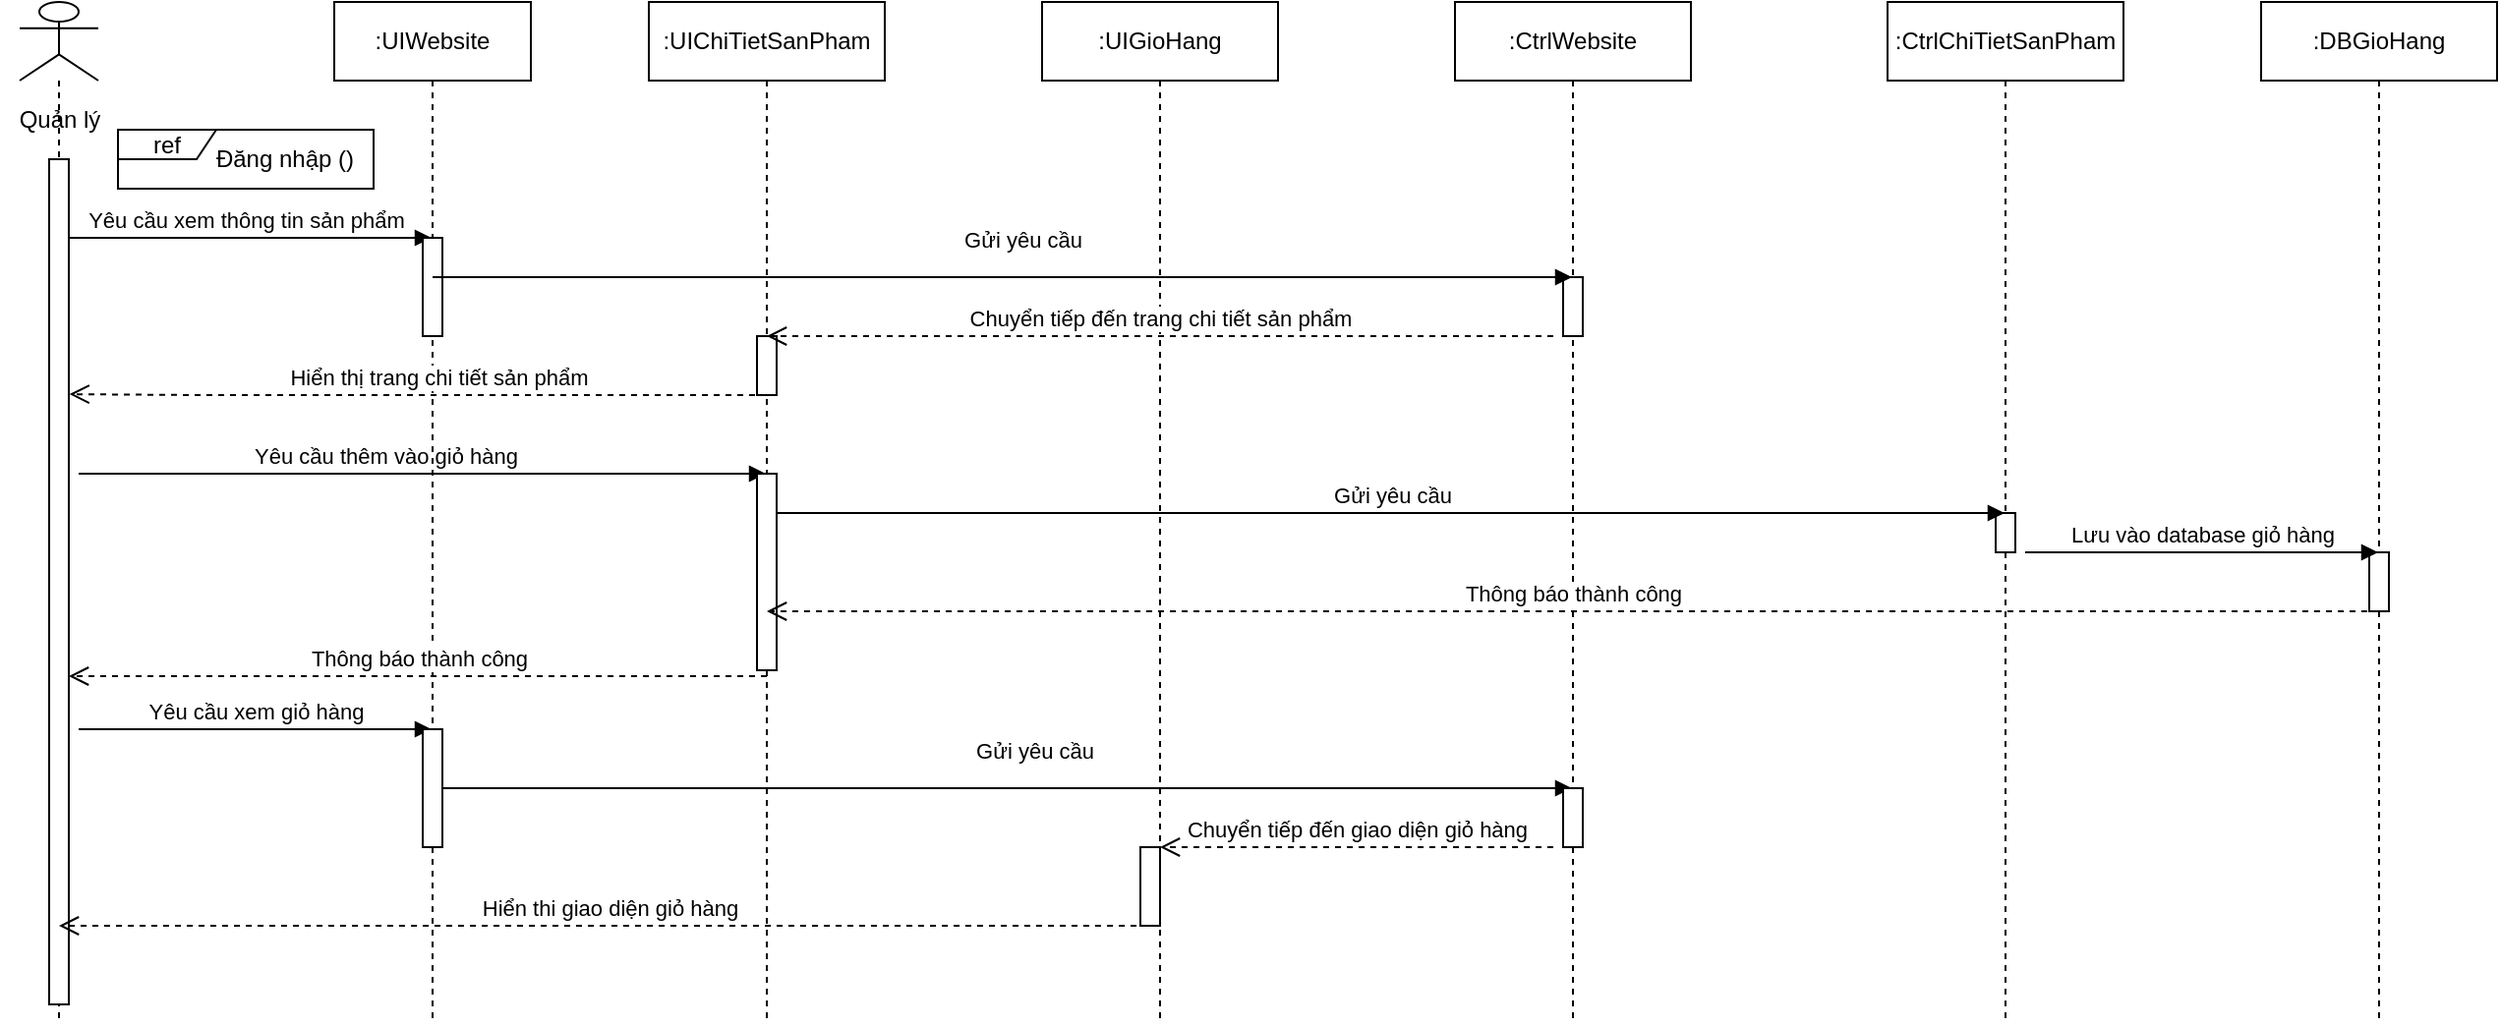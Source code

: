<mxfile version="13.6.3" type="device"><diagram id="C5RBs43oDa-KdzZeNtuy" name="Page-1"><mxGraphModel dx="1383" dy="753" grid="1" gridSize="10" guides="1" tooltips="1" connect="1" arrows="1" fold="1" page="1" pageScale="1" pageWidth="827" pageHeight="1169" math="0" shadow="0"><root><mxCell id="WIyWlLk6GJQsqaUBKTNV-0"/><mxCell id="WIyWlLk6GJQsqaUBKTNV-1" parent="WIyWlLk6GJQsqaUBKTNV-0"/><mxCell id="Z5IkSei_Hy6FdynFyds2-92" value="" style="shape=umlLifeline;participant=umlActor;perimeter=lifelinePerimeter;whiteSpace=wrap;html=1;container=1;collapsible=0;recursiveResize=0;verticalAlign=top;spacingTop=36;outlineConnect=0;" vertex="1" parent="WIyWlLk6GJQsqaUBKTNV-1"><mxGeometry x="60" y="120" width="40" height="520" as="geometry"/></mxCell><mxCell id="Z5IkSei_Hy6FdynFyds2-93" value="Quản lý" style="text;html=1;align=center;verticalAlign=middle;resizable=0;points=[];autosize=1;" vertex="1" parent="Z5IkSei_Hy6FdynFyds2-92"><mxGeometry x="-10" y="50" width="60" height="20" as="geometry"/></mxCell><mxCell id="Z5IkSei_Hy6FdynFyds2-102" value="Yêu cầu xem thông tin sản phẩm" style="html=1;verticalAlign=bottom;endArrow=block;" edge="1" parent="Z5IkSei_Hy6FdynFyds2-92" target="Z5IkSei_Hy6FdynFyds2-94"><mxGeometry width="80" relative="1" as="geometry"><mxPoint x="20" y="120" as="sourcePoint"/><mxPoint x="100" y="120" as="targetPoint"/></mxGeometry></mxCell><mxCell id="Z5IkSei_Hy6FdynFyds2-106" value="" style="html=1;points=[];perimeter=orthogonalPerimeter;" vertex="1" parent="Z5IkSei_Hy6FdynFyds2-92"><mxGeometry x="15" y="80" width="10" height="430" as="geometry"/></mxCell><mxCell id="Z5IkSei_Hy6FdynFyds2-113" value="Yêu cầu thêm vào giỏ hàng" style="html=1;verticalAlign=bottom;endArrow=block;" edge="1" parent="Z5IkSei_Hy6FdynFyds2-92" target="Z5IkSei_Hy6FdynFyds2-95"><mxGeometry x="-0.109" width="80" relative="1" as="geometry"><mxPoint x="30" y="240" as="sourcePoint"/><mxPoint x="110" y="240" as="targetPoint"/><mxPoint as="offset"/></mxGeometry></mxCell><mxCell id="Z5IkSei_Hy6FdynFyds2-122" value="Yêu cầu xem giỏ hàng" style="html=1;verticalAlign=bottom;endArrow=block;" edge="1" parent="Z5IkSei_Hy6FdynFyds2-92" target="Z5IkSei_Hy6FdynFyds2-94"><mxGeometry width="80" relative="1" as="geometry"><mxPoint x="30" y="370" as="sourcePoint"/><mxPoint x="110" y="370" as="targetPoint"/></mxGeometry></mxCell><mxCell id="Z5IkSei_Hy6FdynFyds2-94" value=":UIWebsite" style="shape=umlLifeline;perimeter=lifelinePerimeter;whiteSpace=wrap;html=1;container=1;collapsible=0;recursiveResize=0;outlineConnect=0;" vertex="1" parent="WIyWlLk6GJQsqaUBKTNV-1"><mxGeometry x="220" y="120" width="100" height="520" as="geometry"/></mxCell><mxCell id="Z5IkSei_Hy6FdynFyds2-107" value="" style="html=1;points=[];perimeter=orthogonalPerimeter;" vertex="1" parent="Z5IkSei_Hy6FdynFyds2-94"><mxGeometry x="45" y="120" width="10" height="50" as="geometry"/></mxCell><mxCell id="Z5IkSei_Hy6FdynFyds2-123" value="Gửi yêu cầu" style="html=1;verticalAlign=bottom;endArrow=block;" edge="1" parent="Z5IkSei_Hy6FdynFyds2-94" target="Z5IkSei_Hy6FdynFyds2-98"><mxGeometry x="0.054" y="10" width="80" relative="1" as="geometry"><mxPoint x="50" y="400" as="sourcePoint"/><mxPoint x="130" y="400" as="targetPoint"/><mxPoint as="offset"/></mxGeometry></mxCell><mxCell id="Z5IkSei_Hy6FdynFyds2-124" value="" style="html=1;points=[];perimeter=orthogonalPerimeter;" vertex="1" parent="Z5IkSei_Hy6FdynFyds2-94"><mxGeometry x="45" y="370" width="10" height="60" as="geometry"/></mxCell><mxCell id="Z5IkSei_Hy6FdynFyds2-95" value=":UIChiTietSanPham" style="shape=umlLifeline;perimeter=lifelinePerimeter;whiteSpace=wrap;html=1;container=1;collapsible=0;recursiveResize=0;outlineConnect=0;" vertex="1" parent="WIyWlLk6GJQsqaUBKTNV-1"><mxGeometry x="380" y="120" width="120" height="520" as="geometry"/></mxCell><mxCell id="Z5IkSei_Hy6FdynFyds2-115" value="" style="html=1;points=[];perimeter=orthogonalPerimeter;" vertex="1" parent="Z5IkSei_Hy6FdynFyds2-95"><mxGeometry x="55" y="240" width="10" height="100" as="geometry"/></mxCell><mxCell id="Z5IkSei_Hy6FdynFyds2-133" value="" style="html=1;points=[];perimeter=orthogonalPerimeter;" vertex="1" parent="Z5IkSei_Hy6FdynFyds2-95"><mxGeometry x="55" y="170" width="10" height="30" as="geometry"/></mxCell><mxCell id="Z5IkSei_Hy6FdynFyds2-96" value=":UIGioHang" style="shape=umlLifeline;perimeter=lifelinePerimeter;whiteSpace=wrap;html=1;container=1;collapsible=0;recursiveResize=0;outlineConnect=0;" vertex="1" parent="WIyWlLk6GJQsqaUBKTNV-1"><mxGeometry x="580" y="120" width="120" height="520" as="geometry"/></mxCell><mxCell id="Z5IkSei_Hy6FdynFyds2-136" value="" style="html=1;points=[];perimeter=orthogonalPerimeter;" vertex="1" parent="Z5IkSei_Hy6FdynFyds2-96"><mxGeometry x="50" y="430" width="10" height="40" as="geometry"/></mxCell><mxCell id="Z5IkSei_Hy6FdynFyds2-97" value=":CtrlChiTietSanPham" style="shape=umlLifeline;perimeter=lifelinePerimeter;whiteSpace=wrap;html=1;container=1;collapsible=0;recursiveResize=0;outlineConnect=0;" vertex="1" parent="WIyWlLk6GJQsqaUBKTNV-1"><mxGeometry x="1010" y="120" width="120" height="520" as="geometry"/></mxCell><mxCell id="Z5IkSei_Hy6FdynFyds2-117" value="" style="html=1;points=[];perimeter=orthogonalPerimeter;" vertex="1" parent="Z5IkSei_Hy6FdynFyds2-97"><mxGeometry x="55" y="260" width="10" height="20" as="geometry"/></mxCell><mxCell id="Z5IkSei_Hy6FdynFyds2-98" value=":CtrlWebsite" style="shape=umlLifeline;perimeter=lifelinePerimeter;whiteSpace=wrap;html=1;container=1;collapsible=0;recursiveResize=0;outlineConnect=0;" vertex="1" parent="WIyWlLk6GJQsqaUBKTNV-1"><mxGeometry x="790" y="120" width="120" height="520" as="geometry"/></mxCell><mxCell id="Z5IkSei_Hy6FdynFyds2-108" value="" style="html=1;points=[];perimeter=orthogonalPerimeter;" vertex="1" parent="Z5IkSei_Hy6FdynFyds2-98"><mxGeometry x="55" y="140" width="10" height="30" as="geometry"/></mxCell><mxCell id="Z5IkSei_Hy6FdynFyds2-125" value="" style="html=1;points=[];perimeter=orthogonalPerimeter;" vertex="1" parent="Z5IkSei_Hy6FdynFyds2-98"><mxGeometry x="55" y="400" width="10" height="30" as="geometry"/></mxCell><mxCell id="Z5IkSei_Hy6FdynFyds2-99" value=":DBGioHang" style="shape=umlLifeline;perimeter=lifelinePerimeter;whiteSpace=wrap;html=1;container=1;collapsible=0;recursiveResize=0;outlineConnect=0;" vertex="1" parent="WIyWlLk6GJQsqaUBKTNV-1"><mxGeometry x="1200" y="120" width="120" height="520" as="geometry"/></mxCell><mxCell id="Z5IkSei_Hy6FdynFyds2-121" value="" style="html=1;points=[];perimeter=orthogonalPerimeter;" vertex="1" parent="Z5IkSei_Hy6FdynFyds2-99"><mxGeometry x="55" y="280" width="10" height="30" as="geometry"/></mxCell><mxCell id="Z5IkSei_Hy6FdynFyds2-103" value="Hiển thị trang chi tiết sản phẩm" style="html=1;verticalAlign=bottom;endArrow=open;dashed=1;endSize=8;entryX=1.033;entryY=0.278;entryDx=0;entryDy=0;entryPerimeter=0;" edge="1" parent="WIyWlLk6GJQsqaUBKTNV-1" target="Z5IkSei_Hy6FdynFyds2-106"><mxGeometry x="-0.057" relative="1" as="geometry"><mxPoint x="440" y="320" as="sourcePoint"/><mxPoint x="160" y="280" as="targetPoint"/><Array as="points"><mxPoint x="340" y="320"/><mxPoint x="190" y="320"/><mxPoint x="150" y="320"/></Array><mxPoint as="offset"/></mxGeometry></mxCell><mxCell id="Z5IkSei_Hy6FdynFyds2-104" value="Gửi yêu cầu" style="html=1;verticalAlign=bottom;endArrow=block;" edge="1" parent="WIyWlLk6GJQsqaUBKTNV-1" target="Z5IkSei_Hy6FdynFyds2-98"><mxGeometry x="0.034" y="10" width="80" relative="1" as="geometry"><mxPoint x="270" y="260" as="sourcePoint"/><mxPoint x="320" y="280" as="targetPoint"/><Array as="points"><mxPoint x="500" y="260"/></Array><mxPoint as="offset"/></mxGeometry></mxCell><mxCell id="Z5IkSei_Hy6FdynFyds2-111" value="ref" style="shape=umlFrame;whiteSpace=wrap;html=1;width=50;height=15;" vertex="1" parent="WIyWlLk6GJQsqaUBKTNV-1"><mxGeometry x="110" y="185" width="130" height="30" as="geometry"/></mxCell><mxCell id="Z5IkSei_Hy6FdynFyds2-112" value="Đăng nhập ()" style="text;html=1;strokeColor=none;fillColor=none;align=center;verticalAlign=middle;whiteSpace=wrap;rounded=0;" vertex="1" parent="WIyWlLk6GJQsqaUBKTNV-1"><mxGeometry x="150" y="190" width="90" height="20" as="geometry"/></mxCell><mxCell id="Z5IkSei_Hy6FdynFyds2-114" value="Gửi yêu cầu" style="html=1;verticalAlign=bottom;endArrow=block;" edge="1" parent="WIyWlLk6GJQsqaUBKTNV-1" source="Z5IkSei_Hy6FdynFyds2-115" target="Z5IkSei_Hy6FdynFyds2-97"><mxGeometry width="80" relative="1" as="geometry"><mxPoint x="440" y="400" as="sourcePoint"/><mxPoint x="520" y="400" as="targetPoint"/><Array as="points"><mxPoint x="630" y="380"/></Array></mxGeometry></mxCell><mxCell id="Z5IkSei_Hy6FdynFyds2-116" value="Lưu vào database giỏ hàng" style="html=1;verticalAlign=bottom;endArrow=block;" edge="1" parent="WIyWlLk6GJQsqaUBKTNV-1" target="Z5IkSei_Hy6FdynFyds2-99"><mxGeometry width="80" relative="1" as="geometry"><mxPoint x="1080" y="400" as="sourcePoint"/><mxPoint x="1120" y="440" as="targetPoint"/><Array as="points"><mxPoint x="1090" y="400"/></Array></mxGeometry></mxCell><mxCell id="Z5IkSei_Hy6FdynFyds2-119" value="Thông báo thành công" style="html=1;verticalAlign=bottom;endArrow=open;dashed=1;endSize=8;" edge="1" parent="WIyWlLk6GJQsqaUBKTNV-1" target="Z5IkSei_Hy6FdynFyds2-95"><mxGeometry relative="1" as="geometry"><mxPoint x="1260" y="430" as="sourcePoint"/><mxPoint x="1070" y="430" as="targetPoint"/></mxGeometry></mxCell><mxCell id="Z5IkSei_Hy6FdynFyds2-120" value="Thông báo thành công" style="html=1;verticalAlign=bottom;endArrow=open;dashed=1;endSize=8;" edge="1" parent="WIyWlLk6GJQsqaUBKTNV-1" target="Z5IkSei_Hy6FdynFyds2-106"><mxGeometry relative="1" as="geometry"><mxPoint x="440" y="463" as="sourcePoint"/><mxPoint x="960" y="460" as="targetPoint"/></mxGeometry></mxCell><mxCell id="Z5IkSei_Hy6FdynFyds2-132" value="Chuyển tiếp đến trang chi tiết sản phẩm" style="html=1;verticalAlign=bottom;endArrow=open;dashed=1;endSize=8;" edge="1" parent="WIyWlLk6GJQsqaUBKTNV-1" target="Z5IkSei_Hy6FdynFyds2-95"><mxGeometry relative="1" as="geometry"><mxPoint x="840" y="290" as="sourcePoint"/><mxPoint x="760" y="290" as="targetPoint"/></mxGeometry></mxCell><mxCell id="Z5IkSei_Hy6FdynFyds2-134" value="Chuyển tiếp đến giao diện giỏ hàng" style="html=1;verticalAlign=bottom;endArrow=open;dashed=1;endSize=8;" edge="1" parent="WIyWlLk6GJQsqaUBKTNV-1" target="Z5IkSei_Hy6FdynFyds2-96"><mxGeometry relative="1" as="geometry"><mxPoint x="840" y="550" as="sourcePoint"/><mxPoint x="760" y="550" as="targetPoint"/></mxGeometry></mxCell><mxCell id="Z5IkSei_Hy6FdynFyds2-135" value="Hiển thi giao diện giỏ hàng" style="html=1;verticalAlign=bottom;endArrow=open;dashed=1;endSize=8;" edge="1" parent="WIyWlLk6GJQsqaUBKTNV-1" target="Z5IkSei_Hy6FdynFyds2-92"><mxGeometry relative="1" as="geometry"><mxPoint x="640" y="590" as="sourcePoint"/><mxPoint x="560" y="590" as="targetPoint"/></mxGeometry></mxCell></root></mxGraphModel></diagram></mxfile>